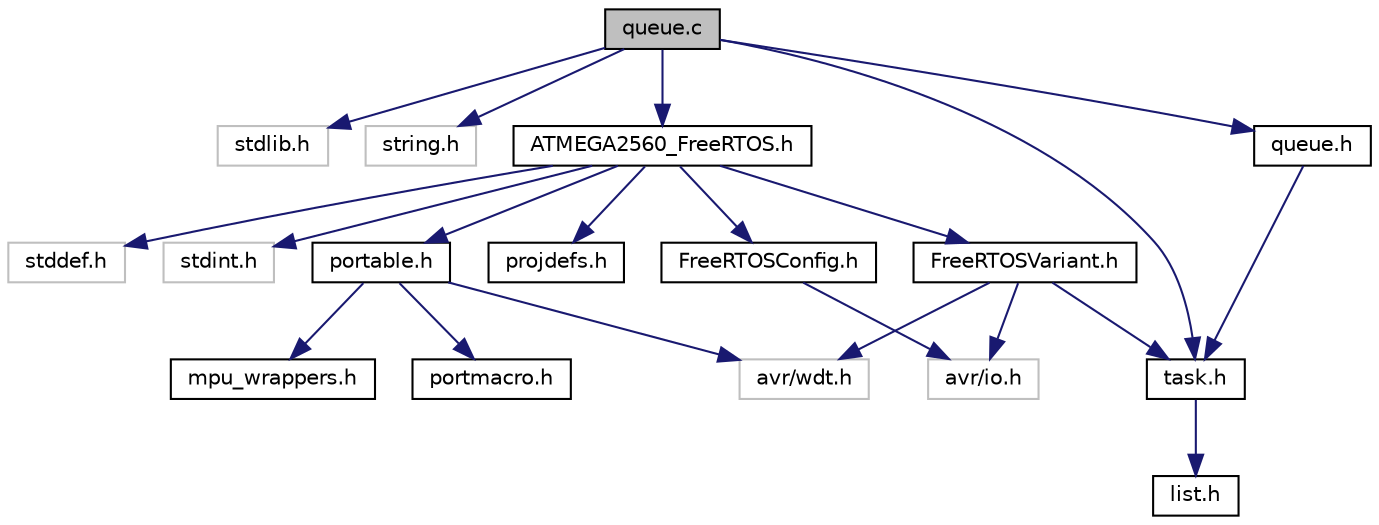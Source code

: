 digraph "queue.c"
{
  edge [fontname="Helvetica",fontsize="10",labelfontname="Helvetica",labelfontsize="10"];
  node [fontname="Helvetica",fontsize="10",shape=record];
  Node0 [label="queue.c",height=0.2,width=0.4,color="black", fillcolor="grey75", style="filled", fontcolor="black"];
  Node0 -> Node1 [color="midnightblue",fontsize="10",style="solid",fontname="Helvetica"];
  Node1 [label="stdlib.h",height=0.2,width=0.4,color="grey75", fillcolor="white", style="filled"];
  Node0 -> Node2 [color="midnightblue",fontsize="10",style="solid",fontname="Helvetica"];
  Node2 [label="string.h",height=0.2,width=0.4,color="grey75", fillcolor="white", style="filled"];
  Node0 -> Node3 [color="midnightblue",fontsize="10",style="solid",fontname="Helvetica"];
  Node3 [label="ATMEGA2560_FreeRTOS.h",height=0.2,width=0.4,color="black", fillcolor="white", style="filled",URL="$_a_t_m_e_g_a2560___free_r_t_o_s_8h.html"];
  Node3 -> Node4 [color="midnightblue",fontsize="10",style="solid",fontname="Helvetica"];
  Node4 [label="stddef.h",height=0.2,width=0.4,color="grey75", fillcolor="white", style="filled"];
  Node3 -> Node5 [color="midnightblue",fontsize="10",style="solid",fontname="Helvetica"];
  Node5 [label="stdint.h",height=0.2,width=0.4,color="grey75", fillcolor="white", style="filled"];
  Node3 -> Node6 [color="midnightblue",fontsize="10",style="solid",fontname="Helvetica"];
  Node6 [label="FreeRTOSConfig.h",height=0.2,width=0.4,color="black", fillcolor="white", style="filled",URL="$_free_r_t_o_s_config_8h.html"];
  Node6 -> Node7 [color="midnightblue",fontsize="10",style="solid",fontname="Helvetica"];
  Node7 [label="avr/io.h",height=0.2,width=0.4,color="grey75", fillcolor="white", style="filled"];
  Node3 -> Node8 [color="midnightblue",fontsize="10",style="solid",fontname="Helvetica"];
  Node8 [label="projdefs.h",height=0.2,width=0.4,color="black", fillcolor="white", style="filled",URL="$projdefs_8h.html"];
  Node3 -> Node9 [color="midnightblue",fontsize="10",style="solid",fontname="Helvetica"];
  Node9 [label="portable.h",height=0.2,width=0.4,color="black", fillcolor="white", style="filled",URL="$portable_8h.html"];
  Node9 -> Node10 [color="midnightblue",fontsize="10",style="solid",fontname="Helvetica"];
  Node10 [label="portmacro.h",height=0.2,width=0.4,color="black", fillcolor="white", style="filled",URL="$portmacro_8h.html"];
  Node9 -> Node11 [color="midnightblue",fontsize="10",style="solid",fontname="Helvetica"];
  Node11 [label="avr/wdt.h",height=0.2,width=0.4,color="grey75", fillcolor="white", style="filled"];
  Node9 -> Node12 [color="midnightblue",fontsize="10",style="solid",fontname="Helvetica"];
  Node12 [label="mpu_wrappers.h",height=0.2,width=0.4,color="black", fillcolor="white", style="filled",URL="$mpu__wrappers_8h.html"];
  Node3 -> Node13 [color="midnightblue",fontsize="10",style="solid",fontname="Helvetica"];
  Node13 [label="FreeRTOSVariant.h",height=0.2,width=0.4,color="black", fillcolor="white", style="filled",URL="$_free_r_t_o_s_variant_8h.html"];
  Node13 -> Node7 [color="midnightblue",fontsize="10",style="solid",fontname="Helvetica"];
  Node13 -> Node11 [color="midnightblue",fontsize="10",style="solid",fontname="Helvetica"];
  Node13 -> Node14 [color="midnightblue",fontsize="10",style="solid",fontname="Helvetica"];
  Node14 [label="task.h",height=0.2,width=0.4,color="black", fillcolor="white", style="filled",URL="$task_8h.html"];
  Node14 -> Node15 [color="midnightblue",fontsize="10",style="solid",fontname="Helvetica"];
  Node15 [label="list.h",height=0.2,width=0.4,color="black", fillcolor="white", style="filled",URL="$list_8h.html"];
  Node0 -> Node14 [color="midnightblue",fontsize="10",style="solid",fontname="Helvetica"];
  Node0 -> Node16 [color="midnightblue",fontsize="10",style="solid",fontname="Helvetica"];
  Node16 [label="queue.h",height=0.2,width=0.4,color="black", fillcolor="white", style="filled",URL="$queue_8h.html"];
  Node16 -> Node14 [color="midnightblue",fontsize="10",style="solid",fontname="Helvetica"];
}
